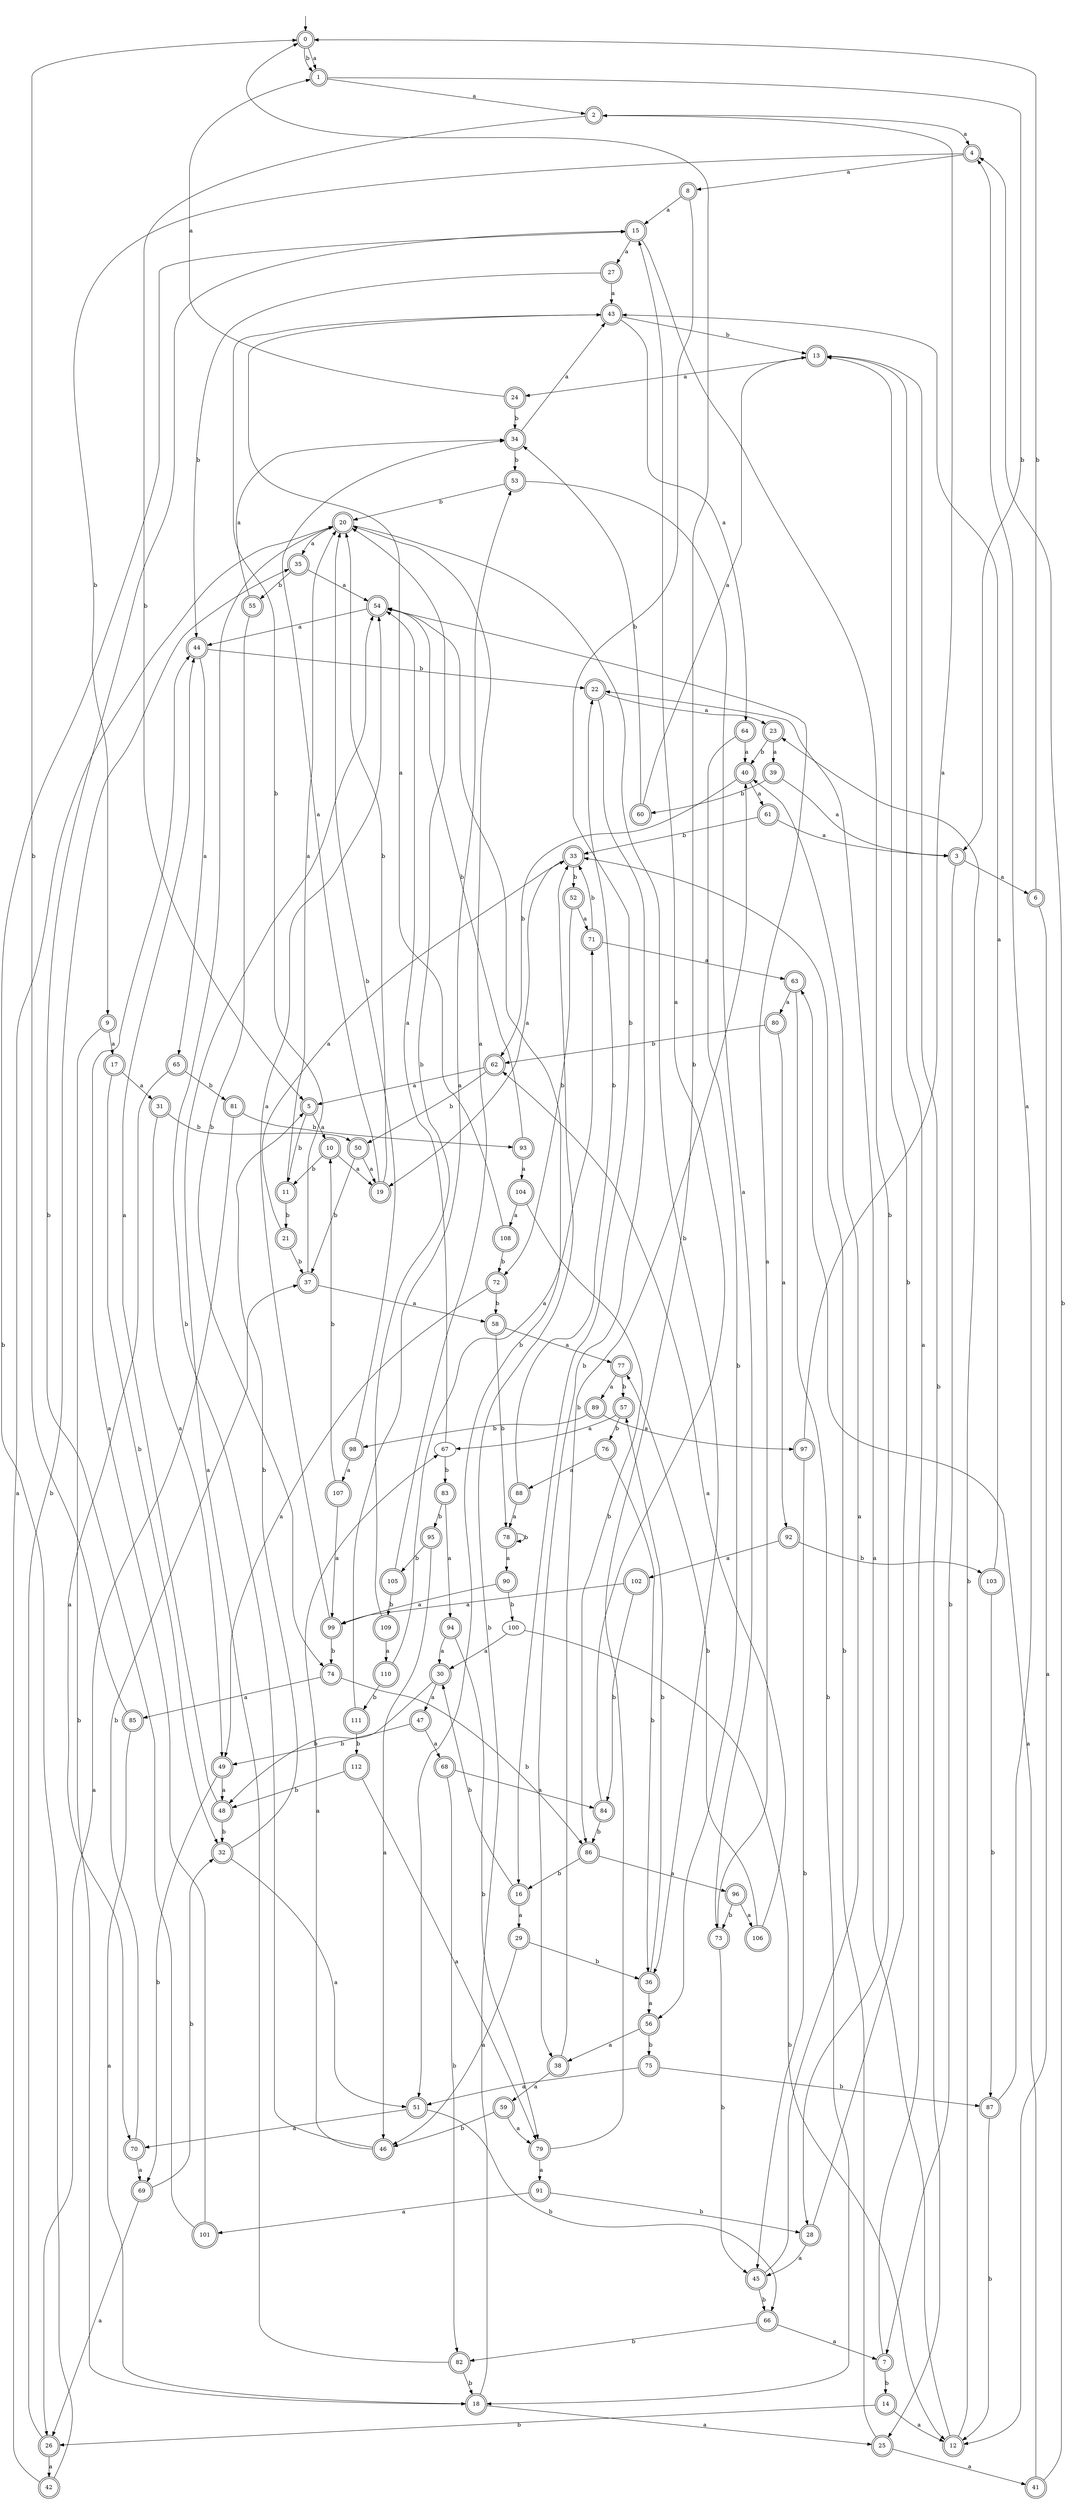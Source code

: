 digraph RandomDFA {
  __start0 [label="", shape=none];
  __start0 -> 0 [label=""];
  0 [shape=circle] [shape=doublecircle]
  0 -> 1 [label="a"]
  0 -> 1 [label="b"]
  1 [shape=doublecircle]
  1 -> 2 [label="a"]
  1 -> 3 [label="b"]
  2 [shape=doublecircle]
  2 -> 4 [label="a"]
  2 -> 5 [label="b"]
  3 [shape=doublecircle]
  3 -> 6 [label="a"]
  3 -> 7 [label="b"]
  4 [shape=doublecircle]
  4 -> 8 [label="a"]
  4 -> 9 [label="b"]
  5 [shape=doublecircle]
  5 -> 10 [label="a"]
  5 -> 11 [label="b"]
  6 [shape=doublecircle]
  6 -> 12 [label="a"]
  6 -> 0 [label="b"]
  7 [shape=doublecircle]
  7 -> 13 [label="a"]
  7 -> 14 [label="b"]
  8 [shape=doublecircle]
  8 -> 15 [label="a"]
  8 -> 16 [label="b"]
  9 [shape=doublecircle]
  9 -> 17 [label="a"]
  9 -> 18 [label="b"]
  10 [shape=doublecircle]
  10 -> 19 [label="a"]
  10 -> 11 [label="b"]
  11 [shape=doublecircle]
  11 -> 20 [label="a"]
  11 -> 21 [label="b"]
  12 [shape=doublecircle]
  12 -> 22 [label="a"]
  12 -> 23 [label="b"]
  13 [shape=doublecircle]
  13 -> 24 [label="a"]
  13 -> 25 [label="b"]
  14 [shape=doublecircle]
  14 -> 12 [label="a"]
  14 -> 26 [label="b"]
  15 [shape=doublecircle]
  15 -> 27 [label="a"]
  15 -> 28 [label="b"]
  16 [shape=doublecircle]
  16 -> 29 [label="a"]
  16 -> 30 [label="b"]
  17 [shape=doublecircle]
  17 -> 31 [label="a"]
  17 -> 32 [label="b"]
  18 [shape=doublecircle]
  18 -> 25 [label="a"]
  18 -> 33 [label="b"]
  19 [shape=doublecircle]
  19 -> 34 [label="a"]
  19 -> 20 [label="b"]
  20 [shape=doublecircle]
  20 -> 35 [label="a"]
  20 -> 36 [label="b"]
  21 [shape=doublecircle]
  21 -> 33 [label="a"]
  21 -> 37 [label="b"]
  22 [shape=doublecircle]
  22 -> 23 [label="a"]
  22 -> 38 [label="b"]
  23 [shape=doublecircle]
  23 -> 39 [label="a"]
  23 -> 40 [label="b"]
  24 [shape=doublecircle]
  24 -> 1 [label="a"]
  24 -> 34 [label="b"]
  25 [shape=doublecircle]
  25 -> 41 [label="a"]
  25 -> 33 [label="b"]
  26 [shape=doublecircle]
  26 -> 42 [label="a"]
  26 -> 35 [label="b"]
  27 [shape=doublecircle]
  27 -> 43 [label="a"]
  27 -> 44 [label="b"]
  28 [shape=doublecircle]
  28 -> 45 [label="a"]
  28 -> 13 [label="b"]
  29 [shape=doublecircle]
  29 -> 46 [label="a"]
  29 -> 36 [label="b"]
  30 [shape=doublecircle]
  30 -> 47 [label="a"]
  30 -> 48 [label="b"]
  31 [shape=doublecircle]
  31 -> 49 [label="a"]
  31 -> 50 [label="b"]
  32 [shape=doublecircle]
  32 -> 51 [label="a"]
  32 -> 5 [label="b"]
  33 [shape=doublecircle]
  33 -> 19 [label="a"]
  33 -> 52 [label="b"]
  34 [shape=doublecircle]
  34 -> 43 [label="a"]
  34 -> 53 [label="b"]
  35 [shape=doublecircle]
  35 -> 54 [label="a"]
  35 -> 55 [label="b"]
  36 [shape=doublecircle]
  36 -> 56 [label="a"]
  36 -> 57 [label="b"]
  37 [shape=doublecircle]
  37 -> 58 [label="a"]
  37 -> 43 [label="b"]
  38 [shape=doublecircle]
  38 -> 59 [label="a"]
  38 -> 40 [label="b"]
  39 [shape=doublecircle]
  39 -> 3 [label="a"]
  39 -> 60 [label="b"]
  40 [shape=doublecircle]
  40 -> 61 [label="a"]
  40 -> 62 [label="b"]
  41 [shape=doublecircle]
  41 -> 63 [label="a"]
  41 -> 4 [label="b"]
  42 [shape=doublecircle]
  42 -> 20 [label="a"]
  42 -> 15 [label="b"]
  43 [shape=doublecircle]
  43 -> 64 [label="a"]
  43 -> 13 [label="b"]
  44 [shape=doublecircle]
  44 -> 65 [label="a"]
  44 -> 22 [label="b"]
  45 [shape=doublecircle]
  45 -> 40 [label="a"]
  45 -> 66 [label="b"]
  46 [shape=doublecircle]
  46 -> 67 [label="a"]
  46 -> 20 [label="b"]
  47 [shape=doublecircle]
  47 -> 68 [label="a"]
  47 -> 49 [label="b"]
  48 [shape=doublecircle]
  48 -> 44 [label="a"]
  48 -> 32 [label="b"]
  49 [shape=doublecircle]
  49 -> 48 [label="a"]
  49 -> 69 [label="b"]
  50 [shape=doublecircle]
  50 -> 19 [label="a"]
  50 -> 37 [label="b"]
  51 [shape=doublecircle]
  51 -> 70 [label="a"]
  51 -> 66 [label="b"]
  52 [shape=doublecircle]
  52 -> 71 [label="a"]
  52 -> 72 [label="b"]
  53 [shape=doublecircle]
  53 -> 73 [label="a"]
  53 -> 20 [label="b"]
  54 [shape=doublecircle]
  54 -> 44 [label="a"]
  54 -> 51 [label="b"]
  55 [shape=doublecircle]
  55 -> 34 [label="a"]
  55 -> 74 [label="b"]
  56 [shape=doublecircle]
  56 -> 38 [label="a"]
  56 -> 75 [label="b"]
  57 [shape=doublecircle]
  57 -> 67 [label="a"]
  57 -> 76 [label="b"]
  58 [shape=doublecircle]
  58 -> 77 [label="a"]
  58 -> 78 [label="b"]
  59 [shape=doublecircle]
  59 -> 79 [label="a"]
  59 -> 46 [label="b"]
  60 [shape=doublecircle]
  60 -> 13 [label="a"]
  60 -> 34 [label="b"]
  61 [shape=doublecircle]
  61 -> 3 [label="a"]
  61 -> 33 [label="b"]
  62 [shape=doublecircle]
  62 -> 5 [label="a"]
  62 -> 50 [label="b"]
  63 [shape=doublecircle]
  63 -> 80 [label="a"]
  63 -> 18 [label="b"]
  64 [shape=doublecircle]
  64 -> 40 [label="a"]
  64 -> 56 [label="b"]
  65 [shape=doublecircle]
  65 -> 70 [label="a"]
  65 -> 81 [label="b"]
  66 [shape=doublecircle]
  66 -> 7 [label="a"]
  66 -> 82 [label="b"]
  67
  67 -> 54 [label="a"]
  67 -> 83 [label="b"]
  68 [shape=doublecircle]
  68 -> 84 [label="a"]
  68 -> 82 [label="b"]
  69 [shape=doublecircle]
  69 -> 26 [label="a"]
  69 -> 32 [label="b"]
  70 [shape=doublecircle]
  70 -> 69 [label="a"]
  70 -> 37 [label="b"]
  71 [shape=doublecircle]
  71 -> 63 [label="a"]
  71 -> 33 [label="b"]
  72 [shape=doublecircle]
  72 -> 49 [label="a"]
  72 -> 58 [label="b"]
  73 [shape=doublecircle]
  73 -> 54 [label="a"]
  73 -> 45 [label="b"]
  74 [shape=doublecircle]
  74 -> 85 [label="a"]
  74 -> 86 [label="b"]
  75 [shape=doublecircle]
  75 -> 51 [label="a"]
  75 -> 87 [label="b"]
  76 [shape=doublecircle]
  76 -> 88 [label="a"]
  76 -> 36 [label="b"]
  77 [shape=doublecircle]
  77 -> 89 [label="a"]
  77 -> 57 [label="b"]
  78 [shape=doublecircle]
  78 -> 90 [label="a"]
  78 -> 78 [label="b"]
  79 [shape=doublecircle]
  79 -> 91 [label="a"]
  79 -> 0 [label="b"]
  80 [shape=doublecircle]
  80 -> 92 [label="a"]
  80 -> 62 [label="b"]
  81 [shape=doublecircle]
  81 -> 26 [label="a"]
  81 -> 93 [label="b"]
  82 [shape=doublecircle]
  82 -> 54 [label="a"]
  82 -> 18 [label="b"]
  83 [shape=doublecircle]
  83 -> 94 [label="a"]
  83 -> 95 [label="b"]
  84 [shape=doublecircle]
  84 -> 15 [label="a"]
  84 -> 86 [label="b"]
  85 [shape=doublecircle]
  85 -> 18 [label="a"]
  85 -> 0 [label="b"]
  86 [shape=doublecircle]
  86 -> 96 [label="a"]
  86 -> 16 [label="b"]
  87 [shape=doublecircle]
  87 -> 4 [label="a"]
  87 -> 12 [label="b"]
  88 [shape=doublecircle]
  88 -> 78 [label="a"]
  88 -> 22 [label="b"]
  89 [shape=doublecircle]
  89 -> 97 [label="a"]
  89 -> 98 [label="b"]
  90 [shape=doublecircle]
  90 -> 99 [label="a"]
  90 -> 100 [label="b"]
  91 [shape=doublecircle]
  91 -> 101 [label="a"]
  91 -> 28 [label="b"]
  92 [shape=doublecircle]
  92 -> 102 [label="a"]
  92 -> 103 [label="b"]
  93 [shape=doublecircle]
  93 -> 104 [label="a"]
  93 -> 54 [label="b"]
  94 [shape=doublecircle]
  94 -> 30 [label="a"]
  94 -> 79 [label="b"]
  95 [shape=doublecircle]
  95 -> 46 [label="a"]
  95 -> 105 [label="b"]
  96 [shape=doublecircle]
  96 -> 106 [label="a"]
  96 -> 73 [label="b"]
  97 [shape=doublecircle]
  97 -> 2 [label="a"]
  97 -> 45 [label="b"]
  98 [shape=doublecircle]
  98 -> 107 [label="a"]
  98 -> 20 [label="b"]
  99 [shape=doublecircle]
  99 -> 54 [label="a"]
  99 -> 74 [label="b"]
  100
  100 -> 30 [label="a"]
  100 -> 12 [label="b"]
  101 [shape=doublecircle]
  101 -> 44 [label="a"]
  101 -> 15 [label="b"]
  102 [shape=doublecircle]
  102 -> 99 [label="a"]
  102 -> 84 [label="b"]
  103 [shape=doublecircle]
  103 -> 43 [label="a"]
  103 -> 87 [label="b"]
  104 [shape=doublecircle]
  104 -> 108 [label="a"]
  104 -> 86 [label="b"]
  105 [shape=doublecircle]
  105 -> 20 [label="a"]
  105 -> 109 [label="b"]
  106 [shape=doublecircle]
  106 -> 62 [label="a"]
  106 -> 77 [label="b"]
  107 [shape=doublecircle]
  107 -> 99 [label="a"]
  107 -> 10 [label="b"]
  108 [shape=doublecircle]
  108 -> 43 [label="a"]
  108 -> 72 [label="b"]
  109 [shape=doublecircle]
  109 -> 110 [label="a"]
  109 -> 20 [label="b"]
  110 [shape=doublecircle]
  110 -> 71 [label="a"]
  110 -> 111 [label="b"]
  111 [shape=doublecircle]
  111 -> 53 [label="a"]
  111 -> 112 [label="b"]
  112 [shape=doublecircle]
  112 -> 79 [label="a"]
  112 -> 48 [label="b"]
}
